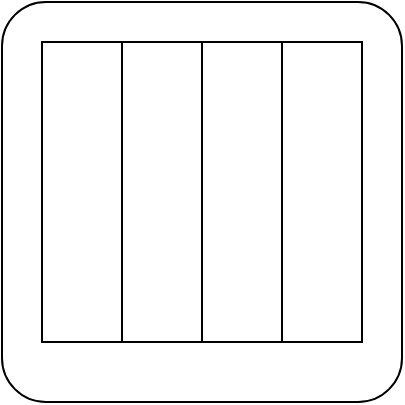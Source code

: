 <mxfile version="26.0.16">
  <diagram name="Page-1" id="xD34YyrGZc8fnPlcCCk5">
    <mxGraphModel dx="826" dy="460" grid="1" gridSize="10" guides="1" tooltips="1" connect="1" arrows="1" fold="1" page="1" pageScale="1" pageWidth="1169" pageHeight="827" math="0" shadow="0">
      <root>
        <mxCell id="0" />
        <mxCell id="1" parent="0" />
        <mxCell id="-UrwRbucvwjURPhLb9kA-1" value="" style="rounded=1;whiteSpace=wrap;html=1;arcSize=11;" vertex="1" parent="1">
          <mxGeometry x="120" y="200" width="200" height="200" as="geometry" />
        </mxCell>
        <mxCell id="-UrwRbucvwjURPhLb9kA-2" value="" style="rounded=0;whiteSpace=wrap;html=1;" vertex="1" parent="1">
          <mxGeometry x="140" y="220" width="40" height="150" as="geometry" />
        </mxCell>
        <mxCell id="-UrwRbucvwjURPhLb9kA-3" value="" style="rounded=0;whiteSpace=wrap;html=1;" vertex="1" parent="1">
          <mxGeometry x="180" y="220" width="40" height="150" as="geometry" />
        </mxCell>
        <mxCell id="-UrwRbucvwjURPhLb9kA-4" value="" style="rounded=0;whiteSpace=wrap;html=1;" vertex="1" parent="1">
          <mxGeometry x="220" y="220" width="40" height="150" as="geometry" />
        </mxCell>
        <mxCell id="-UrwRbucvwjURPhLb9kA-5" value="" style="rounded=0;whiteSpace=wrap;html=1;" vertex="1" parent="1">
          <mxGeometry x="260" y="220" width="40" height="150" as="geometry" />
        </mxCell>
      </root>
    </mxGraphModel>
  </diagram>
</mxfile>
